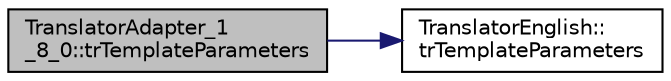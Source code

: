 digraph "TranslatorAdapter_1_8_0::trTemplateParameters"
{
 // LATEX_PDF_SIZE
  edge [fontname="Helvetica",fontsize="10",labelfontname="Helvetica",labelfontsize="10"];
  node [fontname="Helvetica",fontsize="10",shape=record];
  rankdir="LR";
  Node1 [label="TranslatorAdapter_1\l_8_0::trTemplateParameters",height=0.2,width=0.4,color="black", fillcolor="grey75", style="filled", fontcolor="black",tooltip=" "];
  Node1 -> Node2 [color="midnightblue",fontsize="10",style="solid",fontname="Helvetica"];
  Node2 [label="TranslatorEnglish::\ltrTemplateParameters",height=0.2,width=0.4,color="black", fillcolor="white", style="filled",URL="$classTranslatorEnglish.html#a3791305a5c29ecc8490a3e20ec63b87f",tooltip=" "];
}
